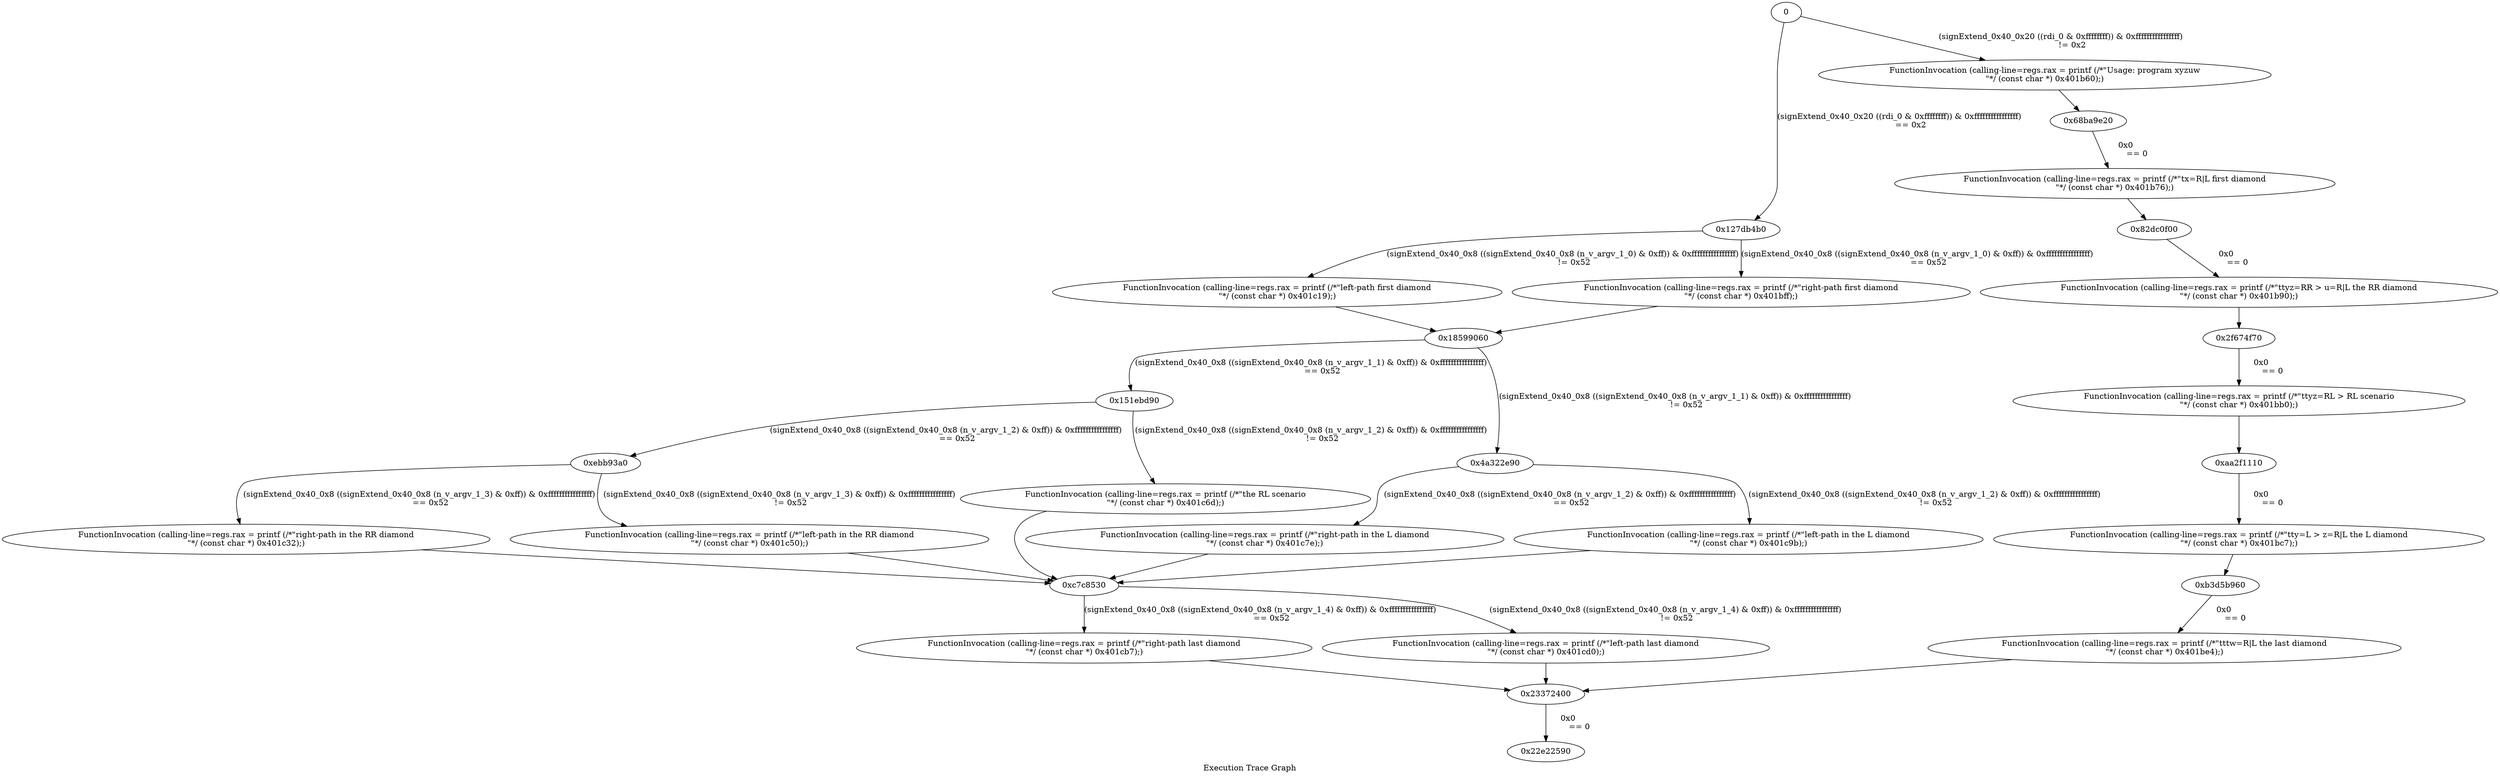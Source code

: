 digraph "Execution Trace Graph" {
	label="Execution Trace Graph";

	Node0 [label = "0"];
	Node0x638d7a0 [label = "FunctionInvocation (calling-line=regs.rax = printf (/*\"right-path last diamond\n\"*/ (const char *) 0x401cb7);)"];
	Node0x960a050 [label = "FunctionInvocation (calling-line=regs.rax = printf (/*\"left-path last diamond\n\"*/ (const char *) 0x401cd0);)"];
	Node0xc7c8530 [label = "0xc7c8530"];
	Node0xebb93a0 [label = "0xebb93a0"];
	Node0x127db4b0 [label = "0x127db4b0"];
	Node0x151ebd90 [label = "0x151ebd90"];
	Node0x18599060 [label = "0x18599060"];
	Node0x22e22590 [label = "0x22e22590"];
	Node0x23372400 [label = "0x23372400"];
	Node0x28209150 [label = "FunctionInvocation (calling-line=regs.rax = printf (/*\"\t\tyz=RR > u=R|L the RR diamond\n\"*/ (const char *) 0x401b90);)"];
	Node0x29263900 [label = "FunctionInvocation (calling-line=regs.rax = printf (/*\"left-path first diamond\n\"*/ (const char *) 0x401c19);)"];
	Node0x2f674f70 [label = "0x2f674f70"];
	Node0x3b3c38f0 [label = "FunctionInvocation (calling-line=regs.rax = printf (/*\"right-path in the RR diamond\n\"*/ (const char *) 0x401c32);)"];
	Node0x4a322e90 [label = "0x4a322e90"];
	Node0x553b7d60 [label = "FunctionInvocation (calling-line=regs.rax = printf (/*\"left-path in the RR diamond\n\"*/ (const char *) 0x401c50);)"];
	Node0x5ad01ff0 [label = "FunctionInvocation (calling-line=regs.rax = printf (/*\"\t\tyz=RL > RL scenario\n\"*/ (const char *) 0x401bb0);)"];
	Node0x68ba9e20 [label = "0x68ba9e20"];
	Node0x6e732a90 [label = "FunctionInvocation (calling-line=regs.rax = printf (/*\"the RL scenario\n\"*/ (const char *) 0x401c6d);)"];
	Node0x82207650 [label = "FunctionInvocation (calling-line=regs.rax = printf (/*\"right-path first diamond\n\"*/ (const char *) 0x401bff);)"];
	Node0x82dc0f00 [label = "0x82dc0f00"];
	Node0x83690170 [label = "FunctionInvocation (calling-line=regs.rax = printf (/*\"\t\t\tw=R|L the last diamond\n\"*/ (const char *) 0x401be4);)"];
	Node0x8563a6c0 [label = "FunctionInvocation (calling-line=regs.rax = printf (/*\"\t\ty=L > z=R|L the L diamond\n\"*/ (const char *) 0x401bc7);)"];
	Node0x9153b170 [label = "FunctionInvocation (calling-line=regs.rax = printf (/*\"\tx=R|L first diamond\n\"*/ (const char *) 0x401b76);)"];
	Node0x931093f0 [label = "FunctionInvocation (calling-line=regs.rax = printf (/*\"Usage: program xyzuw\n\"*/ (const char *) 0x401b60);)"];
	Node0x95627db0 [label = "FunctionInvocation (calling-line=regs.rax = printf (/*\"right-path in the L diamond\n\"*/ (const char *) 0x401c7e);)"];
	Node0xa569c250 [label = "FunctionInvocation (calling-line=regs.rax = printf (/*\"left-path in the L diamond\n\"*/ (const char *) 0x401c9b);)"];
	Node0xaa2f1110 [label = "0xaa2f1110"];
	Node0xb3d5b960 [label = "0xb3d5b960"];
	Node0 -> Node0x127db4b0 [label = "(signExtend_0x40_0x20 ((rdi_0 & 0xffffffff)) & 0xffffffffffffffff)
	 == 0x2"];
	Node0 -> Node0x931093f0 [label = "(signExtend_0x40_0x20 ((rdi_0 & 0xffffffff)) & 0xffffffffffffffff)
	 != 0x2"];
	Node0x931093f0 -> Node0x68ba9e20 [label = ""];
	Node0x127db4b0 -> Node0x82207650 [label = "(signExtend_0x40_0x8 ((signExtend_0x40_0x8 (n_v_argv_1_0) & 0xff)) & 0xffffffffffffffff)
	 == 0x52"];
	Node0x82207650 -> Node0x18599060 [label = ""];
	Node0x127db4b0 -> Node0x29263900 [label = "(signExtend_0x40_0x8 ((signExtend_0x40_0x8 (n_v_argv_1_0) & 0xff)) & 0xffffffffffffffff)
	 != 0x52"];
	Node0x29263900 -> Node0x18599060 [label = ""];
	Node0x68ba9e20 -> Node0x9153b170 [label = "0x0
	 == 0"];
	Node0x9153b170 -> Node0x82dc0f00 [label = ""];
	Node0x18599060 -> Node0x151ebd90 [label = "(signExtend_0x40_0x8 ((signExtend_0x40_0x8 (n_v_argv_1_1) & 0xff)) & 0xffffffffffffffff)
	 == 0x52"];
	Node0x18599060 -> Node0x4a322e90 [label = "(signExtend_0x40_0x8 ((signExtend_0x40_0x8 (n_v_argv_1_1) & 0xff)) & 0xffffffffffffffff)
	 != 0x52"];
	Node0x82dc0f00 -> Node0x28209150 [label = "0x0
	 == 0"];
	Node0x28209150 -> Node0x2f674f70 [label = ""];
	Node0x151ebd90 -> Node0xebb93a0 [label = "(signExtend_0x40_0x8 ((signExtend_0x40_0x8 (n_v_argv_1_2) & 0xff)) & 0xffffffffffffffff)
	 == 0x52"];
	Node0x151ebd90 -> Node0x6e732a90 [label = "(signExtend_0x40_0x8 ((signExtend_0x40_0x8 (n_v_argv_1_2) & 0xff)) & 0xffffffffffffffff)
	 != 0x52"];
	Node0x6e732a90 -> Node0xc7c8530 [label = ""];
	Node0x4a322e90 -> Node0x95627db0 [label = "(signExtend_0x40_0x8 ((signExtend_0x40_0x8 (n_v_argv_1_2) & 0xff)) & 0xffffffffffffffff)
	 == 0x52"];
	Node0x95627db0 -> Node0xc7c8530 [label = ""];
	Node0x4a322e90 -> Node0xa569c250 [label = "(signExtend_0x40_0x8 ((signExtend_0x40_0x8 (n_v_argv_1_2) & 0xff)) & 0xffffffffffffffff)
	 != 0x52"];
	Node0xa569c250 -> Node0xc7c8530 [label = ""];
	Node0x2f674f70 -> Node0x5ad01ff0 [label = "0x0
	 == 0"];
	Node0x5ad01ff0 -> Node0xaa2f1110 [label = ""];
	Node0xebb93a0 -> Node0x3b3c38f0 [label = "(signExtend_0x40_0x8 ((signExtend_0x40_0x8 (n_v_argv_1_3) & 0xff)) & 0xffffffffffffffff)
	 == 0x52"];
	Node0x3b3c38f0 -> Node0xc7c8530 [label = ""];
	Node0xebb93a0 -> Node0x553b7d60 [label = "(signExtend_0x40_0x8 ((signExtend_0x40_0x8 (n_v_argv_1_3) & 0xff)) & 0xffffffffffffffff)
	 != 0x52"];
	Node0x553b7d60 -> Node0xc7c8530 [label = ""];
	Node0xc7c8530 -> Node0x638d7a0 [label = "(signExtend_0x40_0x8 ((signExtend_0x40_0x8 (n_v_argv_1_4) & 0xff)) & 0xffffffffffffffff)
	 == 0x52"];
	Node0x638d7a0 -> Node0x23372400 [label = ""];
	Node0xc7c8530 -> Node0x960a050 [label = "(signExtend_0x40_0x8 ((signExtend_0x40_0x8 (n_v_argv_1_4) & 0xff)) & 0xffffffffffffffff)
	 != 0x52"];
	Node0x960a050 -> Node0x23372400 [label = ""];
	Node0xaa2f1110 -> Node0x8563a6c0 [label = "0x0
	 == 0"];
	Node0x8563a6c0 -> Node0xb3d5b960 [label = ""];
	Node0x23372400 -> Node0x22e22590 [label = "0x0
	 == 0"];
	Node0xb3d5b960 -> Node0x83690170 [label = "0x0
	 == 0"];
	Node0x83690170 -> Node0x23372400 [label = ""];
}

